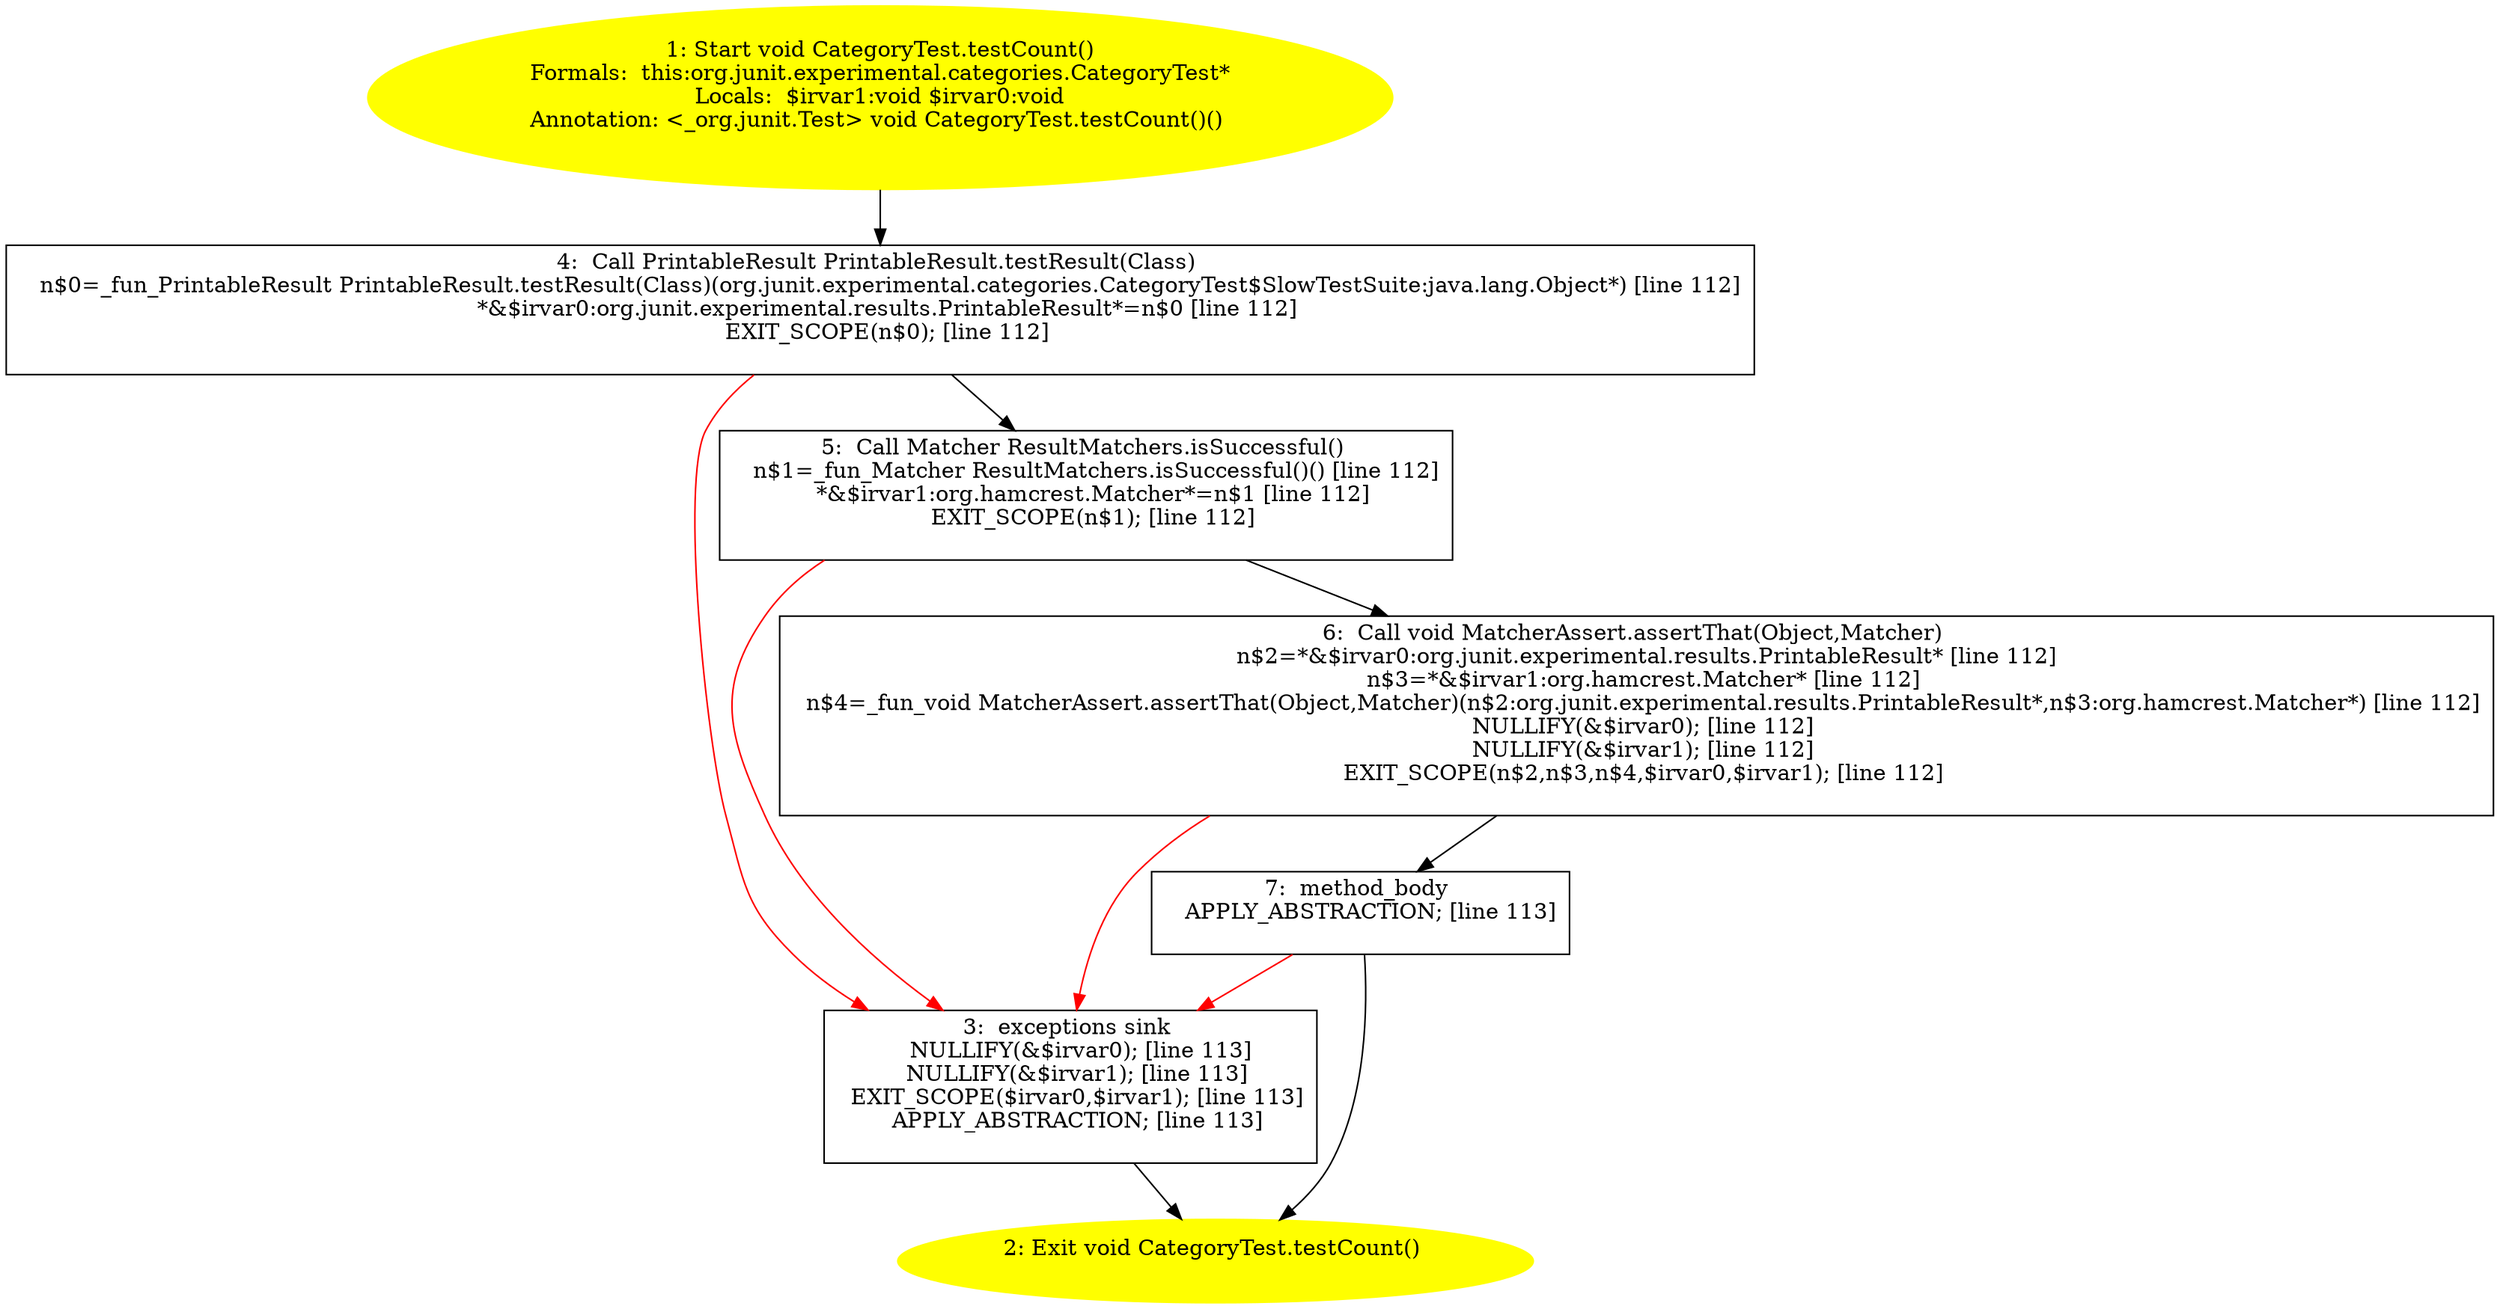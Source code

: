 /* @generated */
digraph cfg {
"org.junit.experimental.categories.CategoryTest.testCount():void.ade19335c19a05edb0db7a0ccb95c41f_1" [label="1: Start void CategoryTest.testCount()\nFormals:  this:org.junit.experimental.categories.CategoryTest*\nLocals:  $irvar1:void $irvar0:void\nAnnotation: <_org.junit.Test> void CategoryTest.testCount()() \n  " color=yellow style=filled]
	

	 "org.junit.experimental.categories.CategoryTest.testCount():void.ade19335c19a05edb0db7a0ccb95c41f_1" -> "org.junit.experimental.categories.CategoryTest.testCount():void.ade19335c19a05edb0db7a0ccb95c41f_4" ;
"org.junit.experimental.categories.CategoryTest.testCount():void.ade19335c19a05edb0db7a0ccb95c41f_2" [label="2: Exit void CategoryTest.testCount() \n  " color=yellow style=filled]
	

"org.junit.experimental.categories.CategoryTest.testCount():void.ade19335c19a05edb0db7a0ccb95c41f_3" [label="3:  exceptions sink \n   NULLIFY(&$irvar0); [line 113]\n  NULLIFY(&$irvar1); [line 113]\n  EXIT_SCOPE($irvar0,$irvar1); [line 113]\n  APPLY_ABSTRACTION; [line 113]\n " shape="box"]
	

	 "org.junit.experimental.categories.CategoryTest.testCount():void.ade19335c19a05edb0db7a0ccb95c41f_3" -> "org.junit.experimental.categories.CategoryTest.testCount():void.ade19335c19a05edb0db7a0ccb95c41f_2" ;
"org.junit.experimental.categories.CategoryTest.testCount():void.ade19335c19a05edb0db7a0ccb95c41f_4" [label="4:  Call PrintableResult PrintableResult.testResult(Class) \n   n$0=_fun_PrintableResult PrintableResult.testResult(Class)(org.junit.experimental.categories.CategoryTest$SlowTestSuite:java.lang.Object*) [line 112]\n  *&$irvar0:org.junit.experimental.results.PrintableResult*=n$0 [line 112]\n  EXIT_SCOPE(n$0); [line 112]\n " shape="box"]
	

	 "org.junit.experimental.categories.CategoryTest.testCount():void.ade19335c19a05edb0db7a0ccb95c41f_4" -> "org.junit.experimental.categories.CategoryTest.testCount():void.ade19335c19a05edb0db7a0ccb95c41f_5" ;
	 "org.junit.experimental.categories.CategoryTest.testCount():void.ade19335c19a05edb0db7a0ccb95c41f_4" -> "org.junit.experimental.categories.CategoryTest.testCount():void.ade19335c19a05edb0db7a0ccb95c41f_3" [color="red" ];
"org.junit.experimental.categories.CategoryTest.testCount():void.ade19335c19a05edb0db7a0ccb95c41f_5" [label="5:  Call Matcher ResultMatchers.isSuccessful() \n   n$1=_fun_Matcher ResultMatchers.isSuccessful()() [line 112]\n  *&$irvar1:org.hamcrest.Matcher*=n$1 [line 112]\n  EXIT_SCOPE(n$1); [line 112]\n " shape="box"]
	

	 "org.junit.experimental.categories.CategoryTest.testCount():void.ade19335c19a05edb0db7a0ccb95c41f_5" -> "org.junit.experimental.categories.CategoryTest.testCount():void.ade19335c19a05edb0db7a0ccb95c41f_6" ;
	 "org.junit.experimental.categories.CategoryTest.testCount():void.ade19335c19a05edb0db7a0ccb95c41f_5" -> "org.junit.experimental.categories.CategoryTest.testCount():void.ade19335c19a05edb0db7a0ccb95c41f_3" [color="red" ];
"org.junit.experimental.categories.CategoryTest.testCount():void.ade19335c19a05edb0db7a0ccb95c41f_6" [label="6:  Call void MatcherAssert.assertThat(Object,Matcher) \n   n$2=*&$irvar0:org.junit.experimental.results.PrintableResult* [line 112]\n  n$3=*&$irvar1:org.hamcrest.Matcher* [line 112]\n  n$4=_fun_void MatcherAssert.assertThat(Object,Matcher)(n$2:org.junit.experimental.results.PrintableResult*,n$3:org.hamcrest.Matcher*) [line 112]\n  NULLIFY(&$irvar0); [line 112]\n  NULLIFY(&$irvar1); [line 112]\n  EXIT_SCOPE(n$2,n$3,n$4,$irvar0,$irvar1); [line 112]\n " shape="box"]
	

	 "org.junit.experimental.categories.CategoryTest.testCount():void.ade19335c19a05edb0db7a0ccb95c41f_6" -> "org.junit.experimental.categories.CategoryTest.testCount():void.ade19335c19a05edb0db7a0ccb95c41f_7" ;
	 "org.junit.experimental.categories.CategoryTest.testCount():void.ade19335c19a05edb0db7a0ccb95c41f_6" -> "org.junit.experimental.categories.CategoryTest.testCount():void.ade19335c19a05edb0db7a0ccb95c41f_3" [color="red" ];
"org.junit.experimental.categories.CategoryTest.testCount():void.ade19335c19a05edb0db7a0ccb95c41f_7" [label="7:  method_body \n   APPLY_ABSTRACTION; [line 113]\n " shape="box"]
	

	 "org.junit.experimental.categories.CategoryTest.testCount():void.ade19335c19a05edb0db7a0ccb95c41f_7" -> "org.junit.experimental.categories.CategoryTest.testCount():void.ade19335c19a05edb0db7a0ccb95c41f_2" ;
	 "org.junit.experimental.categories.CategoryTest.testCount():void.ade19335c19a05edb0db7a0ccb95c41f_7" -> "org.junit.experimental.categories.CategoryTest.testCount():void.ade19335c19a05edb0db7a0ccb95c41f_3" [color="red" ];
}
